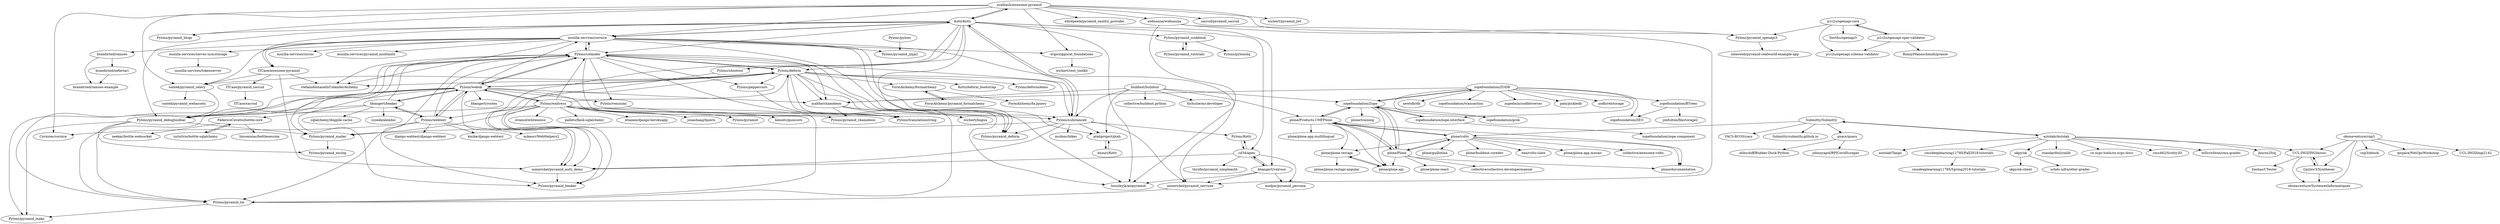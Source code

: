digraph G {
"uralbash/awesome-pyramid" -> "sacrud/pyramid_sacrud"
"uralbash/awesome-pyramid" -> "Cornices/cornice"
"uralbash/awesome-pyramid" -> "wichert/pyramid_jwt"
"uralbash/awesome-pyramid" -> "ergo/ziggurat_foundations"
"uralbash/awesome-pyramid" -> "Pylons/pyramid_blogr"
"uralbash/awesome-pyramid" -> "Kotti/Kotti"
"uralbash/awesome-pyramid" -> "Pylons/pyramid_openapi3"
"uralbash/awesome-pyramid" -> "sontek/pyramid_celery"
"uralbash/awesome-pyramid" -> "mozilla-services/cornice"
"uralbash/awesome-pyramid" -> "elliotpeele/pyramid_oauth2_provider"
"uralbash/awesome-pyramid" -> "websauna/websauna"
"Pylons/colander" -> "Pylons/deform"
"Pylons/colander" -> "stefanofontanelli/ColanderAlchemy"
"Pylons/colander" -> "mozilla-services/cornice"
"Pylons/colander" -> "Pylons/pyramid_tm"
"Pylons/colander" -> "Pylons/webob"
"Pylons/colander" -> "Pylons/peppercorn"
"Pylons/colander" -> "malthe/chameleon"
"Pylons/colander" -> "Pylons/venusian"
"Pylons/colander" -> "Pylons/translationstring"
"Pylons/colander" -> "Pylons/pyramid_debugtoolbar"
"Pylons/colander" -> "Pylons/pyramid_beaker"
"Pylons/colander" -> "Pylons/substanced"
"Pylons/colander" -> "Pylons/pyramid_chameleon"
"Pylons/colander" -> "Pylons/pyramid_deform"
"Pylons/colander" -> "Pylons/pyramid_mailer"
"Pylons/pylons" -> "Pylons/pyramid_jinja2"
"Pylons/venusian" -> "Pylons/translationstring"
"zopefoundation/ZODB" -> "zopefoundation/Zope"
"zopefoundation/ZODB" -> "zopefoundation/ZEO"
"zopefoundation/ZODB" -> "newtdb/db"
"zopefoundation/ZODB" -> "zopefoundation/BTrees"
"zopefoundation/ZODB" -> "zopefoundation/zope.interface"
"zopefoundation/ZODB" -> "zopefoundation/transaction"
"zopefoundation/ZODB" -> "mgedmin/zodbbrowser"
"zopefoundation/ZODB" -> "zopefoundation/grok"
"zopefoundation/ZODB" -> "patx/pickledb" ["e"=1]
"zopefoundation/ZODB" -> "zodb/relstorage"
"zopefoundation/ZODB" -> "malthe/chameleon"
"Submitty/Submitty" -> "Submitty/submitty.github.io"
"Submitty/Submitty" -> "quacs/quacs"
"Submitty/Submitty" -> "autolab/Autolab"
"Submitty/Submitty" -> "plone/volto"
"Submitty/Submitty" -> "YACS-RCOS/yacs"
"Pylons/deform" -> "Pylons/colander"
"Pylons/deform" -> "Pylons/pyramid_deform"
"Pylons/deform" -> "stefanofontanelli/ColanderAlchemy"
"Pylons/deform" -> "Pylons/peppercorn"
"Pylons/deform" -> "Pylons/substanced"
"Pylons/deform" -> "Pylons/pyramid_tm"
"Pylons/deform" -> "Pylons/webob"
"Pylons/deform" -> "sontek/pyramid_celery"
"Pylons/deform" -> "FormAlchemy/formalchemy"
"Pylons/deform" -> "malthe/chameleon"
"Pylons/deform" -> "Pylons/translationstring"
"Pylons/deform" -> "housleyjk/aiopyramid"
"Pylons/deform" -> "Kotti/deform_bootstrap"
"Pylons/deform" -> "Pylons/deformdemo"
"Pylons/deform" -> "Pylons/pyramid_beaker"
"Pylons/peppercorn" -> "Pylons/translationstring"
"Pylons/substanced" -> "Kotti/Kotti"
"Pylons/substanced" -> "mmerickel/pyramid_services"
"Pylons/substanced" -> "ptahproject/ptah"
"Pylons/substanced" -> "mmerickel/pyramid_auth_demo"
"Pylons/substanced" -> "Pylons/Kotti"
"Pylons/substanced" -> "Pylons/pyramid_deform"
"Pylons/substanced" -> "mcdonc/bikes"
"Pylons/substanced" -> "Pylons/pyramid_mailer"
"Pylons/waitress" -> "Pylons/webob"
"Pylons/waitress" -> "jonashaag/bjoern" ["e"=1]
"Pylons/waitress" -> "Pylons/deform"
"Pylons/waitress" -> "Pylons/colander"
"Pylons/waitress" -> "Pylons/webtest"
"Pylons/waitress" -> "Pylons/pyramid" ["e"=1]
"Pylons/waitress" -> "benoitc/gunicorn" ["e"=1]
"Pylons/waitress" -> "Pylons/pyramid_debugtoolbar"
"Pylons/waitress" -> "evansd/whitenoise" ["e"=1]
"Pylons/waitress" -> "Pylons/pyramid_beaker"
"Pylons/waitress" -> "Pylons/substanced"
"Pylons/waitress" -> "pallets/flask-sqlalchemy" ["e"=1]
"Pylons/waitress" -> "etianen/django-herokuapp" ["e"=1]
"Pylons/waitress" -> "Pylons/pyramid_tm"
"Pylons/waitress" -> "Pylons/pyramid_mailer"
"Pylons/webob" -> "Pylons/colander"
"Pylons/webob" -> "bbangert/routes"
"Pylons/webob" -> "Pylons/deform"
"Pylons/webob" -> "Pylons/webtest"
"Pylons/webob" -> "Pylons/pyramid_tm"
"Pylons/webob" -> "Pylons/pyramid_mako"
"Pylons/webob" -> "Pylons/pyramid_debugtoolbar"
"Pylons/webob" -> "bbangert/beaker"
"Pylons/webob" -> "mmerickel/pyramid_auth_demo"
"Pylons/webob" -> "Pylons/pyramid_beaker"
"Pylons/webob" -> "Pylons/venusian"
"Pylons/webob" -> "malthe/chameleon"
"Pylons/webob" -> "Pylons/pyramid_chameleon"
"Pylons/webob" -> "Pylons/waitress"
"Pylons/webob" -> "mozilla-services/cornice"
"Pylons/webtest" -> "Pylons/webob"
"Pylons/webtest" -> "kmike/django-webtest"
"Pylons/webtest" -> "Cornices/cornice"
"Pylons/webtest" -> "mikeorr/WebHelpers2"
"Pylons/webtest" -> "bbangert/beaker"
"Pylons/webtest" -> "Pylons/pyramid_tm"
"Pylons/webtest" -> "django-webtest/django-webtest"
"Pylons/webtest" -> "Pylons/colander"
"malthe/chameleon" -> "Pylons/translationstring"
"malthe/chameleon" -> "wichert/lingua"
"malthe/chameleon" -> "Pylons/pyramid_chameleon"
"obonaventure/cnp3" -> "obonaventure/SystemesInformatiques"
"obonaventure/cnp3" -> "Gp2mv3/Syntheses"
"obonaventure/cnp3" -> "cnp3/ebook"
"obonaventure/cnp3" -> "UCL-INGI/INGInious"
"obonaventure/cnp3" -> "ipspace/NetOpsWorkshop" ["e"=1]
"obonaventure/cnp3" -> "UCL-INGI/lingi2142"
"autolab/Autolab" -> "autolab/Tango"
"autolab/Autolab" -> "Submitty/Submitty"
"autolab/Autolab" -> "willcrichton/cmu-grades"
"autolab/Autolab" -> "UCL-INGI/INGInious"
"autolab/Autolab" -> "jburns20/q"
"autolab/Autolab" -> "cmudeeplearning11785/Fall2018-tutorials"
"autolab/Autolab" -> "okpy/ok"
"autolab/Autolab" -> "standardml/cmlib" ["e"=1]
"autolab/Autolab" -> "cn-xcpc-tools/cn-xcpc-docs" ["e"=1]
"autolab/Autolab" -> "cmu462/Scotty3D" ["e"=1]
"UCL-INGI/INGInious" -> "Gp2mv3/Syntheses"
"UCL-INGI/INGInious" -> "obonaventure/SystemesInformatiques"
"UCL-INGI/INGInious" -> "Zashas/CTester"
"zopefoundation/zope.interface" -> "zopefoundation/zope.component"
"zopefoundation/zope.interface" -> "zopefoundation/Zope"
"bbangert/beaker" -> "Pylons/webtest"
"bbangert/beaker" -> "Pylons/webob"
"bbangert/beaker" -> "zzzeek/alembic" ["e"=1]
"bbangert/beaker" -> "FedericoCeratto/bottle-cork"
"bbangert/beaker" -> "Pylons/pyramid_debugtoolbar"
"bbangert/beaker" -> "Pylons/colander"
"bbangert/beaker" -> "sqlalchemy/dogpile.cache"
"Pylons/pyramid_cookbook" -> "Pylons/pyramid_tutorials"
"Pylons/pyramid_cookbook" -> "Pylons/pylonshq"
"Pylons/pyramid_debugtoolbar" -> "Pylons/pyramid_mako"
"Pylons/pyramid_debugtoolbar" -> "Pylons/pyramid_tm"
"Pylons/pyramid_debugtoolbar" -> "Pylons/pyramid_exclog"
"Pylons/pyramid_debugtoolbar" -> "Pylons/pyramid_mailer"
"plone/volto" -> "plone/Products.CMFPlone"
"plone/volto" -> "plone/plone.restapi"
"plone/volto" -> "collective/awesome-volto"
"plone/volto" -> "plone/Plone"
"plone/volto" -> "plone/documentation"
"plone/volto" -> "plone/guillotina"
"plone/volto" -> "plone/buildout.coredev"
"plone/volto" -> "eea/volto-slate"
"plone/volto" -> "plone/plone.app.mosaic"
"bbangert/velruse" -> "cd34/apex"
"bbangert/velruse" -> "madjar/pyramid_persona"
"bbangert/velruse" -> "mmerickel/pyramid_services"
"bbangert/velruse" -> "housleyjk/aiopyramid"
"okpy/ok" -> "okpy/ok-client"
"okpy/ok" -> "ucbds-infra/otter-grader" ["e"=1]
"Pylons/pyramid_tutorials" -> "Pylons/pyramid_cookbook"
"buildout/buildout" -> "fschulze/mr.developer"
"buildout/buildout" -> "collective/buildout.python"
"buildout/buildout" -> "ptahproject/ptah"
"buildout/buildout" -> "zopefoundation/Zope"
"buildout/buildout" -> "Pylons/substanced"
"buildout/buildout" -> "plone/Products.CMFPlone"
"buildout/buildout" -> "malthe/chameleon"
"plone/plone.api" -> "plone/plone.restapi"
"zopefoundation/Zope" -> "plone/Products.CMFPlone"
"zopefoundation/Zope" -> "zopefoundation/grok"
"zopefoundation/Zope" -> "zopefoundation/ZODB"
"zopefoundation/Zope" -> "zopefoundation/zope.interface"
"zopefoundation/Zope" -> "plone/plone.api"
"zopefoundation/Zope" -> "plone/Plone"
"zopefoundation/Zope" -> "plone/training"
"websauna/websauna" -> "mmerickel/pyramid_services"
"websauna/websauna" -> "housleyjk/aiopyramid"
"websauna/websauna" -> "Pylons/pyramid_openapi3"
"Kotti/Kotti" -> "Pylons/substanced"
"Kotti/Kotti" -> "housleyjk/aiopyramid"
"Kotti/Kotti" -> "Pylons/pyramid_debugtoolbar"
"Kotti/Kotti" -> "mozilla-services/cornice"
"Kotti/Kotti" -> "ITCase/awesome-pyramid"
"Kotti/Kotti" -> "Pylons/pyramid_cookbook"
"Kotti/Kotti" -> "mmerickel/pyramid_auth_demo"
"Kotti/Kotti" -> "Pylons/pyramid_deform"
"Kotti/Kotti" -> "cd34/apex"
"Kotti/Kotti" -> "Pylons/colander"
"Kotti/Kotti" -> "Pylons/shootout"
"Kotti/Kotti" -> "bbangert/velruse"
"Kotti/Kotti" -> "uralbash/awesome-pyramid"
"Kotti/Kotti" -> "Pylons/pyramid_blogr"
"Kotti/Kotti" -> "Pylons/deform"
"plone/plone.restapi" -> "plone/plone.restapi-angular"
"plone/plone.restapi" -> "plone/plone.api"
"FedericoCeratto/bottle-cork" -> "iurisilvio/bottle-sqlalchemy"
"FedericoCeratto/bottle-cork" -> "linsomniac/bottlesession"
"FedericoCeratto/bottle-cork" -> "zeekay/bottle-websocket"
"plone/Products.CMFPlone" -> "plone/documentation"
"plone/Products.CMFPlone" -> "plone/volto"
"plone/Products.CMFPlone" -> "plone/Plone"
"plone/Products.CMFPlone" -> "plone/plone.restapi"
"plone/Products.CMFPlone" -> "zopefoundation/Zope"
"plone/Products.CMFPlone" -> "plone/plone.app.multilingual"
"plone/Products.CMFPlone" -> "plone/plone.api"
"iurisilvio/bottle-sqlalchemy" -> "FedericoCeratto/bottle-cork"
"quacs/quacs" -> "elihschiff/Rubber-Duck-Python"
"quacs/quacs" -> "johnnyapol/RPICovidScraper"
"p1c2u/openapi-spec-validator" -> "p1c2u/openapi-core"
"p1c2u/openapi-spec-validator" -> "p1c2u/openapi-schema-validator"
"p1c2u/openapi-spec-validator" -> "RonnyPfannschmidt/prance"
"sontek/pyramid_celery" -> "sontek/pyramid_webassets"
"sontek/pyramid_celery" -> "Pylons/pyramid_debugtoolbar"
"cmudeeplearning11785/Fall2018-tutorials" -> "cmudeeplearning11785/Spring2018-tutorials"
"cd34/apex" -> "thruflo/pyramid_simpleauth"
"cd34/apex" -> "Pylons/Kotti"
"cd34/apex" -> "mmerickel/pyramid_auth_demo"
"cd34/apex" -> "madjar/pyramid_persona"
"cd34/apex" -> "bbangert/velruse"
"mmerickel/pyramid_auth_demo" -> "Pylons/pyramid_beaker"
"plone/Plone" -> "plone/Products.CMFPlone"
"plone/Plone" -> "plone/plone.api"
"plone/Plone" -> "plone/documentation"
"plone/Plone" -> "plone/volto"
"plone/Plone" -> "collective/collective.developermanual"
"plone/Plone" -> "zopefoundation/Zope"
"plone/Plone" -> "plone/plone-react"
"zopefoundation/BTrees" -> "zopefoundation/ZEO"
"zopefoundation/BTrees" -> "jimfulton/filestorage2"
"p1c2u/openapi-core" -> "p1c2u/openapi-spec-validator"
"p1c2u/openapi-core" -> "p1c2u/openapi-schema-validator"
"p1c2u/openapi-core" -> "Dorthu/openapi3"
"p1c2u/openapi-core" -> "Pylons/pyramid_openapi3"
"mozilla-services/cornice" -> "stefanofontanelli/ColanderAlchemy"
"mozilla-services/cornice" -> "sontek/pyramid_celery"
"mozilla-services/cornice" -> "Pylons/colander"
"mozilla-services/cornice" -> "brandicted/ramses"
"mozilla-services/cornice" -> "housleyjk/aiopyramid"
"mozilla-services/cornice" -> "ITCase/awesome-pyramid"
"mozilla-services/cornice" -> "ergo/ziggurat_foundations"
"mozilla-services/cornice" -> "Pylons/substanced"
"mozilla-services/cornice" -> "mozilla-services/pyramid_multiauth"
"mozilla-services/cornice" -> "mmerickel/pyramid_services"
"mozilla-services/cornice" -> "ptahproject/ptah"
"mozilla-services/cornice" -> "mozilla-services/circus" ["e"=1]
"mozilla-services/cornice" -> "Kotti/Kotti"
"mozilla-services/cornice" -> "Pylons/pyramid_jinja2"
"mozilla-services/cornice" -> "mozilla-services/server-syncstorage"
"ptahproject/ptah" -> "dnouri/Kotti"
"mozilla-services/server-syncstorage" -> "mozilla-services/tokenserver"
"ITCase/pyramid_sacrud" -> "ITCase/sacrud"
"ergo/ziggurat_foundations" -> "wichert/rest_toolkit"
"Gp2mv3/Syntheses" -> "obonaventure/SystemesInformatiques"
"Gp2mv3/Syntheses" -> "UCL-INGI/INGInious"
"Pylons/Kotti" -> "cd34/apex"
"FormAlchemy/formalchemy" -> "FormAlchemy/pyramid_formalchemy"
"FormAlchemy/formalchemy" -> "FormAlchemy/fa.jquery"
"ITCase/awesome-pyramid" -> "sontek/pyramid_celery"
"ITCase/awesome-pyramid" -> "ITCase/pyramid_sacrud"
"ITCase/awesome-pyramid" -> "mmerickel/pyramid_auth_demo"
"ITCase/awesome-pyramid" -> "stefanofontanelli/ColanderAlchemy"
"dnouri/Kotti" -> "ptahproject/ptah"
"mmerickel/pyramid_services" -> "Pylons/pyramid_tm"
"FormAlchemy/pyramid_formalchemy" -> "FormAlchemy/formalchemy"
"Pylons/pyramid_mailer" -> "Pylons/pyramid_exclog"
"Pylons/pyramid_openapi3" -> "niteoweb/pyramid-realworld-example-app"
"brandicted/ramses" -> "brandicted/nefertari"
"brandicted/ramses" -> "brandicted/ramses-example"
"Pylons/shootout" -> "mmerickel/pyramid_auth_demo"
"Pylons/pyramid_tm" -> "Pylons/pyramid_mako"
"brandicted/nefertari" -> "brandicted/ramses-example"
"uralbash/awesome-pyramid" ["l"="24.079,2.598"]
"sacrud/pyramid_sacrud" ["l"="24.108,2.595"]
"Cornices/cornice" ["l"="24.055,2.654"]
"wichert/pyramid_jwt" ["l"="24.127,2.59"]
"ergo/ziggurat_foundations" ["l"="24.07,2.553"]
"Pylons/pyramid_blogr" ["l"="24.074,2.57"]
"Kotti/Kotti" ["l"="24.027,2.582"]
"Pylons/pyramid_openapi3" ["l"="24.136,2.633"]
"sontek/pyramid_celery" ["l"="24.024,2.565"]
"mozilla-services/cornice" ["l"="24.008,2.566"]
"elliotpeele/pyramid_oauth2_provider" ["l"="24.111,2.614"]
"websauna/websauna" ["l"="24.084,2.63"]
"Pylons/colander" ["l"="23.971,2.61"]
"Pylons/deform" ["l"="23.971,2.589"]
"stefanofontanelli/ColanderAlchemy" ["l"="23.979,2.563"]
"Pylons/pyramid_tm" ["l"="23.996,2.637"]
"Pylons/webob" ["l"="23.98,2.634"]
"Pylons/peppercorn" ["l"="23.946,2.589"]
"malthe/chameleon" ["l"="23.912,2.597"]
"Pylons/venusian" ["l"="23.936,2.626"]
"Pylons/translationstring" ["l"="23.938,2.602"]
"Pylons/pyramid_debugtoolbar" ["l"="23.995,2.624"]
"Pylons/pyramid_beaker" ["l"="23.987,2.613"]
"Pylons/substanced" ["l"="23.987,2.594"]
"Pylons/pyramid_chameleon" ["l"="23.945,2.613"]
"Pylons/pyramid_deform" ["l"="23.993,2.581"]
"Pylons/pyramid_mailer" ["l"="23.961,2.624"]
"Pylons/pylons" ["l"="24.12,2.493"]
"Pylons/pyramid_jinja2" ["l"="24.074,2.523"]
"zopefoundation/ZODB" ["l"="23.809,2.539"]
"zopefoundation/Zope" ["l"="23.77,2.57"]
"zopefoundation/ZEO" ["l"="23.805,2.509"]
"newtdb/db" ["l"="23.778,2.495"]
"zopefoundation/BTrees" ["l"="23.81,2.491"]
"zopefoundation/zope.interface" ["l"="23.794,2.581"]
"zopefoundation/transaction" ["l"="23.83,2.509"]
"mgedmin/zodbbrowser" ["l"="23.831,2.53"]
"zopefoundation/grok" ["l"="23.783,2.547"]
"patx/pickledb" ["l"="22.823,4.093"]
"zodb/relstorage" ["l"="23.782,2.521"]
"Submitty/Submitty" ["l"="23.571,2.62"]
"Submitty/submitty.github.io" ["l"="23.576,2.644"]
"quacs/quacs" ["l"="23.553,2.59"]
"autolab/Autolab" ["l"="23.512,2.638"]
"plone/volto" ["l"="23.683,2.602"]
"YACS-RCOS/yacs" ["l"="23.581,2.593"]
"FormAlchemy/formalchemy" ["l"="23.937,2.527"]
"housleyjk/aiopyramid" ["l"="24.033,2.602"]
"Kotti/deform_bootstrap" ["l"="23.952,2.567"]
"Pylons/deformdemo" ["l"="23.956,2.551"]
"mmerickel/pyramid_services" ["l"="24.031,2.618"]
"ptahproject/ptah" ["l"="23.933,2.569"]
"mmerickel/pyramid_auth_demo" ["l"="24.011,2.59"]
"Pylons/Kotti" ["l"="24.043,2.573"]
"mcdonc/bikes" ["l"="24.009,2.613"]
"Pylons/waitress" ["l"="23.961,2.648"]
"jonashaag/bjoern" ["l"="22.651,3.834"]
"Pylons/webtest" ["l"="23.999,2.673"]
"Pylons/pyramid" ["l"="22.519,4.102"]
"benoitc/gunicorn" ["l"="22.647,3.946"]
"evansd/whitenoise" ["l"="25.783,1.235"]
"pallets/flask-sqlalchemy" ["l"="19.918,1.577"]
"etianen/django-herokuapp" ["l"="25.657,0.963"]
"bbangert/routes" ["l"="24.027,2.676"]
"Pylons/pyramid_mako" ["l"="24.008,2.645"]
"bbangert/beaker" ["l"="23.969,2.684"]
"kmike/django-webtest" ["l"="23.997,2.72"]
"mikeorr/WebHelpers2" ["l"="24.011,2.7"]
"django-webtest/django-webtest" ["l"="24.033,2.722"]
"wichert/lingua" ["l"="23.89,2.617"]
"obonaventure/cnp3" ["l"="23.399,2.68"]
"obonaventure/SystemesInformatiques" ["l"="23.417,2.661"]
"Gp2mv3/Syntheses" ["l"="23.427,2.678"]
"cnp3/ebook" ["l"="23.371,2.696"]
"UCL-INGI/INGInious" ["l"="23.443,2.661"]
"ipspace/NetOpsWorkshop" ["l"="-16.965,-7.293"]
"UCL-INGI/lingi2142" ["l"="23.375,2.67"]
"autolab/Tango" ["l"="23.508,2.61"]
"willcrichton/cmu-grades" ["l"="23.488,2.649"]
"jburns20/q" ["l"="23.526,2.658"]
"cmudeeplearning11785/Fall2018-tutorials" ["l"="23.477,2.61"]
"okpy/ok" ["l"="23.506,2.684"]
"standardml/cmlib" ["l"="-9.481,13.683"]
"cn-xcpc-tools/cn-xcpc-docs" ["l"="29.093,-22.022"]
"cmu462/Scotty3D" ["l"="-10.969,27.132"]
"Zashas/CTester" ["l"="23.435,2.642"]
"zopefoundation/zope.component" ["l"="23.791,2.61"]
"zzzeek/alembic" ["l"="22.37,3.819"]
"FedericoCeratto/bottle-cork" ["l"="23.958,2.768"]
"sqlalchemy/dogpile.cache" ["l"="23.942,2.721"]
"Pylons/pyramid_cookbook" ["l"="24.066,2.498"]
"Pylons/pyramid_tutorials" ["l"="24.071,2.469"]
"Pylons/pylonshq" ["l"="24.088,2.478"]
"Pylons/pyramid_exclog" ["l"="23.95,2.63"]
"plone/Products.CMFPlone" ["l"="23.743,2.591"]
"plone/plone.restapi" ["l"="23.707,2.571"]
"collective/awesome-volto" ["l"="23.66,2.603"]
"plone/Plone" ["l"="23.72,2.585"]
"plone/documentation" ["l"="23.712,2.609"]
"plone/guillotina" ["l"="23.648,2.628"]
"plone/buildout.coredev" ["l"="23.655,2.582"]
"eea/volto-slate" ["l"="23.69,2.632"]
"plone/plone.app.mosaic" ["l"="23.672,2.629"]
"bbangert/velruse" ["l"="24.056,2.606"]
"cd34/apex" ["l"="24.059,2.582"]
"madjar/pyramid_persona" ["l"="24.086,2.583"]
"okpy/ok-client" ["l"="23.502,2.71"]
"ucbds-infra/otter-grader" ["l"="21.319,28.684"]
"buildout/buildout" ["l"="23.859,2.587"]
"fschulze/mr.developer" ["l"="23.858,2.558"]
"collective/buildout.python" ["l"="23.841,2.621"]
"plone/plone.api" ["l"="23.734,2.567"]
"plone/training" ["l"="23.752,2.542"]
"ITCase/awesome-pyramid" ["l"="23.999,2.545"]
"Pylons/shootout" ["l"="24.037,2.55"]
"plone/plone.restapi-angular" ["l"="23.692,2.549"]
"iurisilvio/bottle-sqlalchemy" ["l"="23.934,2.785"]
"linsomniac/bottlesession" ["l"="23.954,2.799"]
"zeekay/bottle-websocket" ["l"="23.98,2.805"]
"plone/plone.app.multilingual" ["l"="23.744,2.62"]
"elihschiff/Rubber-Duck-Python" ["l"="23.554,2.571"]
"johnnyapol/RPICovidScraper" ["l"="23.538,2.574"]
"p1c2u/openapi-spec-validator" ["l"="24.238,2.658"]
"p1c2u/openapi-core" ["l"="24.205,2.654"]
"p1c2u/openapi-schema-validator" ["l"="24.227,2.638"]
"RonnyPfannschmidt/prance" ["l"="24.268,2.665"]
"sontek/pyramid_webassets" ["l"="24.04,2.525"]
"cmudeeplearning11785/Spring2018-tutorials" ["l"="23.458,2.591"]
"thruflo/pyramid_simpleauth" ["l"="24.1,2.565"]
"collective/collective.developermanual" ["l"="23.687,2.567"]
"plone/plone-react" ["l"="23.711,2.55"]
"jimfulton/filestorage2" ["l"="23.809,2.469"]
"Dorthu/openapi3" ["l"="24.214,2.686"]
"brandicted/ramses" ["l"="24.021,2.489"]
"mozilla-services/pyramid_multiauth" ["l"="24.013,2.526"]
"mozilla-services/circus" ["l"="22.438,1.087"]
"mozilla-services/server-syncstorage" ["l"="23.995,2.501"]
"dnouri/Kotti" ["l"="23.913,2.553"]
"mozilla-services/tokenserver" ["l"="23.985,2.463"]
"ITCase/pyramid_sacrud" ["l"="23.976,2.511"]
"ITCase/sacrud" ["l"="23.964,2.489"]
"wichert/rest_toolkit" ["l"="24.1,2.537"]
"FormAlchemy/pyramid_formalchemy" ["l"="23.932,2.502"]
"FormAlchemy/fa.jquery" ["l"="23.917,2.511"]
"niteoweb/pyramid-realworld-example-app" ["l"="24.158,2.645"]
"brandicted/nefertari" ["l"="24.021,2.456"]
"brandicted/ramses-example" ["l"="24.031,2.467"]
}